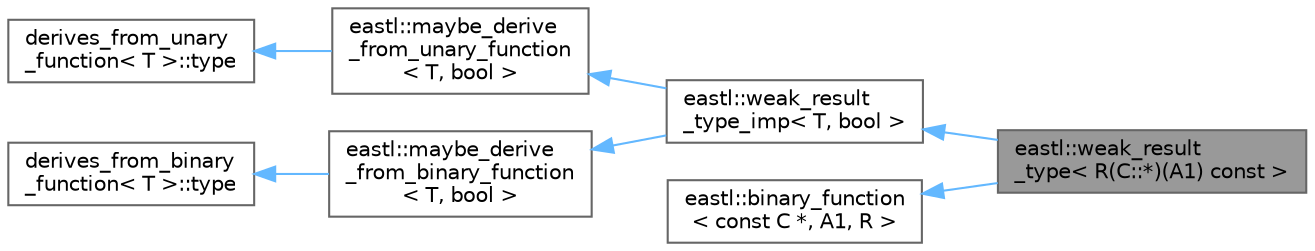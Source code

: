 digraph "eastl::weak_result_type&lt; R(C::*)(A1) const &gt;"
{
 // LATEX_PDF_SIZE
  bgcolor="transparent";
  edge [fontname=Helvetica,fontsize=10,labelfontname=Helvetica,labelfontsize=10];
  node [fontname=Helvetica,fontsize=10,shape=box,height=0.2,width=0.4];
  rankdir="LR";
  Node1 [id="Node000001",label="eastl::weak_result\l_type\< R(C::*)(A1) const \>",height=0.2,width=0.4,color="gray40", fillcolor="grey60", style="filled", fontcolor="black",tooltip=" "];
  Node2 -> Node1 [id="edge7_Node000001_Node000002",dir="back",color="steelblue1",style="solid",tooltip=" "];
  Node2 [id="Node000002",label="eastl::weak_result\l_type_imp\< T, bool \>",height=0.2,width=0.4,color="gray40", fillcolor="white", style="filled",URL="$structeastl_1_1weak__result__type__imp.html",tooltip=" "];
  Node3 -> Node2 [id="edge8_Node000002_Node000003",dir="back",color="steelblue1",style="solid",tooltip=" "];
  Node3 [id="Node000003",label="eastl::maybe_derive\l_from_unary_function\l\< T, bool \>",height=0.2,width=0.4,color="gray40", fillcolor="white", style="filled",URL="$structeastl_1_1maybe__derive__from__unary__function.html",tooltip=" "];
  Node4 -> Node3 [id="edge9_Node000003_Node000004",dir="back",color="steelblue1",style="solid",tooltip=" "];
  Node4 [id="Node000004",label="derives_from_unary\l_function\< T \>::type",height=0.2,width=0.4,color="gray40", fillcolor="white", style="filled",tooltip=" "];
  Node5 -> Node2 [id="edge10_Node000002_Node000005",dir="back",color="steelblue1",style="solid",tooltip=" "];
  Node5 [id="Node000005",label="eastl::maybe_derive\l_from_binary_function\l\< T, bool \>",height=0.2,width=0.4,color="gray40", fillcolor="white", style="filled",URL="$structeastl_1_1maybe__derive__from__binary__function.html",tooltip=" "];
  Node6 -> Node5 [id="edge11_Node000005_Node000006",dir="back",color="steelblue1",style="solid",tooltip=" "];
  Node6 [id="Node000006",label="derives_from_binary\l_function\< T \>::type",height=0.2,width=0.4,color="gray40", fillcolor="white", style="filled",tooltip=" "];
  Node7 -> Node1 [id="edge12_Node000001_Node000007",dir="back",color="steelblue1",style="solid",tooltip=" "];
  Node7 [id="Node000007",label="eastl::binary_function\l\< const C *, A1, R \>",height=0.2,width=0.4,color="gray40", fillcolor="white", style="filled",URL="$structeastl_1_1binary__function.html",tooltip=" "];
}
